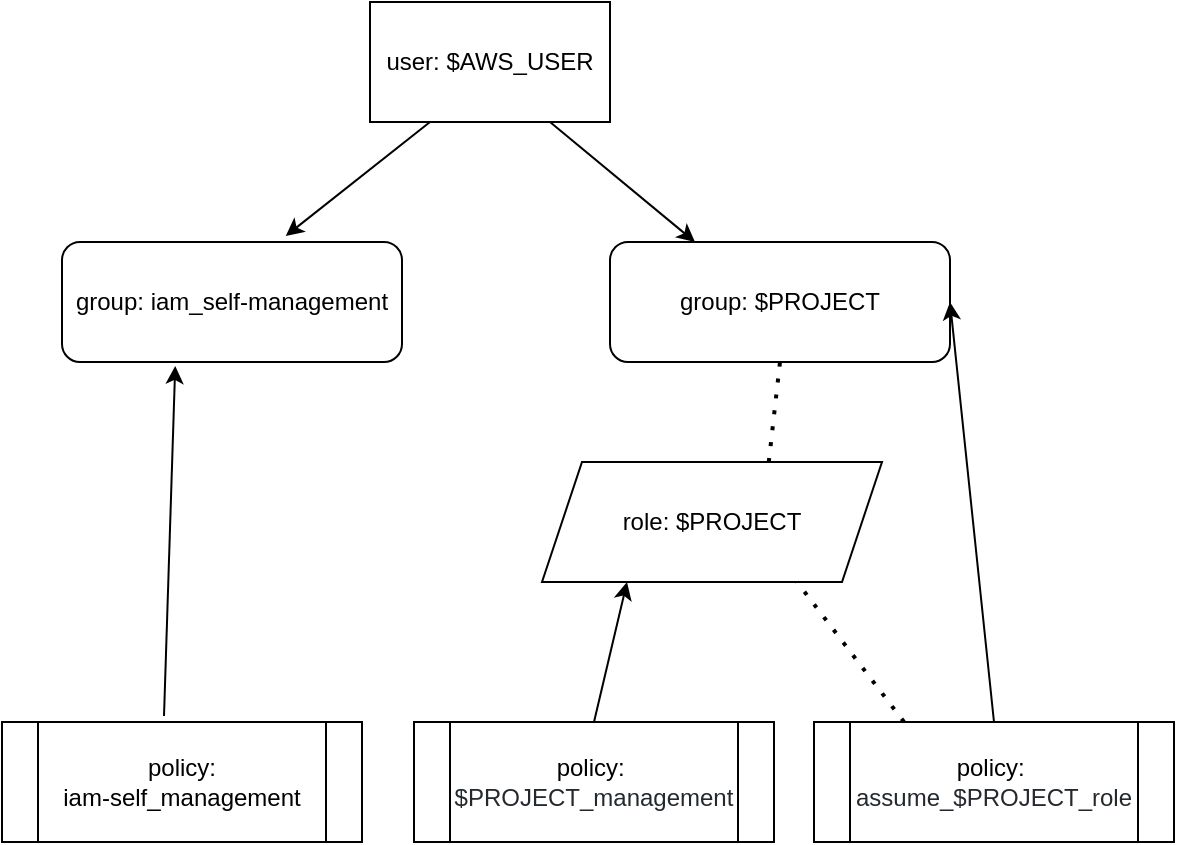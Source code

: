 <mxfile version="20.3.0" type="device"><diagram id="XewxXPQAIJhRxjhiFTmO" name="Page-1"><mxGraphModel dx="1186" dy="751" grid="1" gridSize="10" guides="1" tooltips="1" connect="1" arrows="1" fold="1" page="1" pageScale="1" pageWidth="827" pageHeight="1169" math="0" shadow="0"><root><mxCell id="0"/><mxCell id="1" parent="0"/><mxCell id="unbT4HFjxTO3S4kTgEo8-1" value="user: $AWS_USER" style="rounded=0;whiteSpace=wrap;html=1;" vertex="1" parent="1"><mxGeometry x="354" y="40" width="120" height="60" as="geometry"/></mxCell><mxCell id="unbT4HFjxTO3S4kTgEo8-9" value="group: iam_self-management" style="rounded=1;whiteSpace=wrap;html=1;fontFamily=Helvetica;" vertex="1" parent="1"><mxGeometry x="200" y="160" width="170" height="60" as="geometry"/></mxCell><mxCell id="unbT4HFjxTO3S4kTgEo8-10" value="group: $PROJECT" style="rounded=1;whiteSpace=wrap;html=1;fontFamily=Helvetica;" vertex="1" parent="1"><mxGeometry x="474" y="160" width="170" height="60" as="geometry"/></mxCell><mxCell id="unbT4HFjxTO3S4kTgEo8-11" value="role: $PROJECT" style="shape=parallelogram;perimeter=parallelogramPerimeter;whiteSpace=wrap;html=1;fixedSize=1;fontFamily=Helvetica;" vertex="1" parent="1"><mxGeometry x="440" y="270" width="170" height="60" as="geometry"/></mxCell><mxCell id="unbT4HFjxTO3S4kTgEo8-15" value="policy:&lt;br&gt;iam-self_management" style="shape=process;whiteSpace=wrap;html=1;backgroundOutline=1;fontFamily=Helvetica;" vertex="1" parent="1"><mxGeometry x="170" y="400" width="180" height="60" as="geometry"/></mxCell><mxCell id="unbT4HFjxTO3S4kTgEo8-17" value="policy:&amp;nbsp;&lt;br&gt;&lt;span style=&quot;background-color: rgb(255, 255, 255); color: rgb(36, 41, 46);&quot;&gt;$PROJECT_management&lt;/span&gt;" style="shape=process;whiteSpace=wrap;html=1;backgroundOutline=1;fontFamily=Helvetica;" vertex="1" parent="1"><mxGeometry x="376" y="400" width="180" height="60" as="geometry"/></mxCell><mxCell id="unbT4HFjxTO3S4kTgEo8-18" value="policy:&amp;nbsp;&lt;br&gt;&lt;span style=&quot;background-color: rgb(255, 255, 255); color: rgb(36, 41, 46);&quot;&gt;assume_$PROJECT_role&lt;/span&gt;" style="shape=process;whiteSpace=wrap;html=1;backgroundOutline=1;fontFamily=Helvetica;" vertex="1" parent="1"><mxGeometry x="576" y="400" width="180" height="60" as="geometry"/></mxCell><mxCell id="unbT4HFjxTO3S4kTgEo8-19" value="" style="endArrow=classic;html=1;rounded=0;fontFamily=Helvetica;exitX=0.25;exitY=1;exitDx=0;exitDy=0;entryX=0.658;entryY=-0.05;entryDx=0;entryDy=0;entryPerimeter=0;" edge="1" parent="1" source="unbT4HFjxTO3S4kTgEo8-1" target="unbT4HFjxTO3S4kTgEo8-9"><mxGeometry width="50" height="50" relative="1" as="geometry"><mxPoint x="390" y="240" as="sourcePoint"/><mxPoint x="440" y="190" as="targetPoint"/></mxGeometry></mxCell><mxCell id="unbT4HFjxTO3S4kTgEo8-20" value="" style="endArrow=classic;html=1;rounded=0;fontFamily=Helvetica;entryX=0.25;entryY=0;entryDx=0;entryDy=0;exitX=0.75;exitY=1;exitDx=0;exitDy=0;" edge="1" parent="1" source="unbT4HFjxTO3S4kTgEo8-1" target="unbT4HFjxTO3S4kTgEo8-10"><mxGeometry width="50" height="50" relative="1" as="geometry"><mxPoint x="390" y="240" as="sourcePoint"/><mxPoint x="440" y="190" as="targetPoint"/></mxGeometry></mxCell><mxCell id="unbT4HFjxTO3S4kTgEo8-21" value="" style="endArrow=classic;html=1;rounded=0;fontFamily=Helvetica;exitX=0.45;exitY=-0.05;exitDx=0;exitDy=0;exitPerimeter=0;entryX=0.333;entryY=1.033;entryDx=0;entryDy=0;entryPerimeter=0;" edge="1" parent="1" source="unbT4HFjxTO3S4kTgEo8-15" target="unbT4HFjxTO3S4kTgEo8-9"><mxGeometry width="50" height="50" relative="1" as="geometry"><mxPoint x="390" y="230" as="sourcePoint"/><mxPoint x="440" y="180" as="targetPoint"/></mxGeometry></mxCell><mxCell id="unbT4HFjxTO3S4kTgEo8-23" value="" style="endArrow=classic;html=1;rounded=0;fontFamily=Helvetica;entryX=0.25;entryY=1;entryDx=0;entryDy=0;exitX=0.5;exitY=0;exitDx=0;exitDy=0;" edge="1" parent="1" source="unbT4HFjxTO3S4kTgEo8-17" target="unbT4HFjxTO3S4kTgEo8-11"><mxGeometry width="50" height="50" relative="1" as="geometry"><mxPoint x="440" y="390" as="sourcePoint"/><mxPoint x="440" y="180" as="targetPoint"/></mxGeometry></mxCell><mxCell id="unbT4HFjxTO3S4kTgEo8-24" value="" style="endArrow=classic;html=1;rounded=0;fontFamily=Helvetica;exitX=0.5;exitY=0;exitDx=0;exitDy=0;entryX=1;entryY=0.5;entryDx=0;entryDy=0;" edge="1" parent="1" source="unbT4HFjxTO3S4kTgEo8-18" target="unbT4HFjxTO3S4kTgEo8-10"><mxGeometry width="50" height="50" relative="1" as="geometry"><mxPoint x="390" y="230" as="sourcePoint"/><mxPoint x="440" y="180" as="targetPoint"/></mxGeometry></mxCell><mxCell id="unbT4HFjxTO3S4kTgEo8-26" value="" style="endArrow=none;dashed=1;html=1;dashPattern=1 3;strokeWidth=2;rounded=0;fontFamily=Helvetica;exitX=0.25;exitY=0;exitDx=0;exitDy=0;entryX=0.75;entryY=1;entryDx=0;entryDy=0;" edge="1" parent="1" source="unbT4HFjxTO3S4kTgEo8-18" target="unbT4HFjxTO3S4kTgEo8-11"><mxGeometry width="50" height="50" relative="1" as="geometry"><mxPoint x="390" y="230" as="sourcePoint"/><mxPoint x="440" y="180" as="targetPoint"/></mxGeometry></mxCell><mxCell id="unbT4HFjxTO3S4kTgEo8-27" value="" style="endArrow=none;dashed=1;html=1;dashPattern=1 3;strokeWidth=2;rounded=0;fontFamily=Helvetica;exitX=0.667;exitY=0;exitDx=0;exitDy=0;exitPerimeter=0;entryX=0.5;entryY=1;entryDx=0;entryDy=0;" edge="1" parent="1" source="unbT4HFjxTO3S4kTgEo8-11" target="unbT4HFjxTO3S4kTgEo8-10"><mxGeometry width="50" height="50" relative="1" as="geometry"><mxPoint x="390" y="230" as="sourcePoint"/><mxPoint x="440" y="180" as="targetPoint"/></mxGeometry></mxCell></root></mxGraphModel></diagram></mxfile>